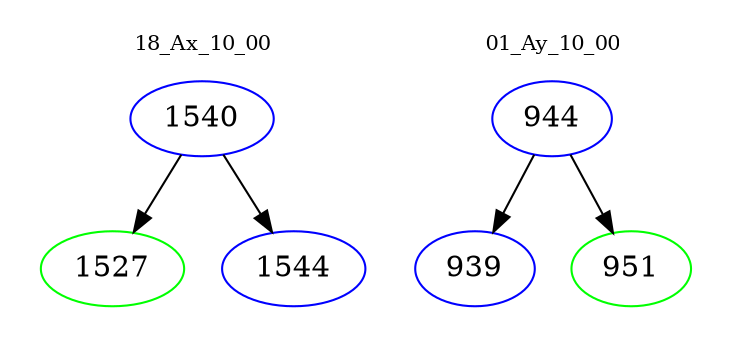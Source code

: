 digraph{
subgraph cluster_0 {
color = white
label = "18_Ax_10_00";
fontsize=10;
T0_1540 [label="1540", color="blue"]
T0_1540 -> T0_1527 [color="black"]
T0_1527 [label="1527", color="green"]
T0_1540 -> T0_1544 [color="black"]
T0_1544 [label="1544", color="blue"]
}
subgraph cluster_1 {
color = white
label = "01_Ay_10_00";
fontsize=10;
T1_944 [label="944", color="blue"]
T1_944 -> T1_939 [color="black"]
T1_939 [label="939", color="blue"]
T1_944 -> T1_951 [color="black"]
T1_951 [label="951", color="green"]
}
}
